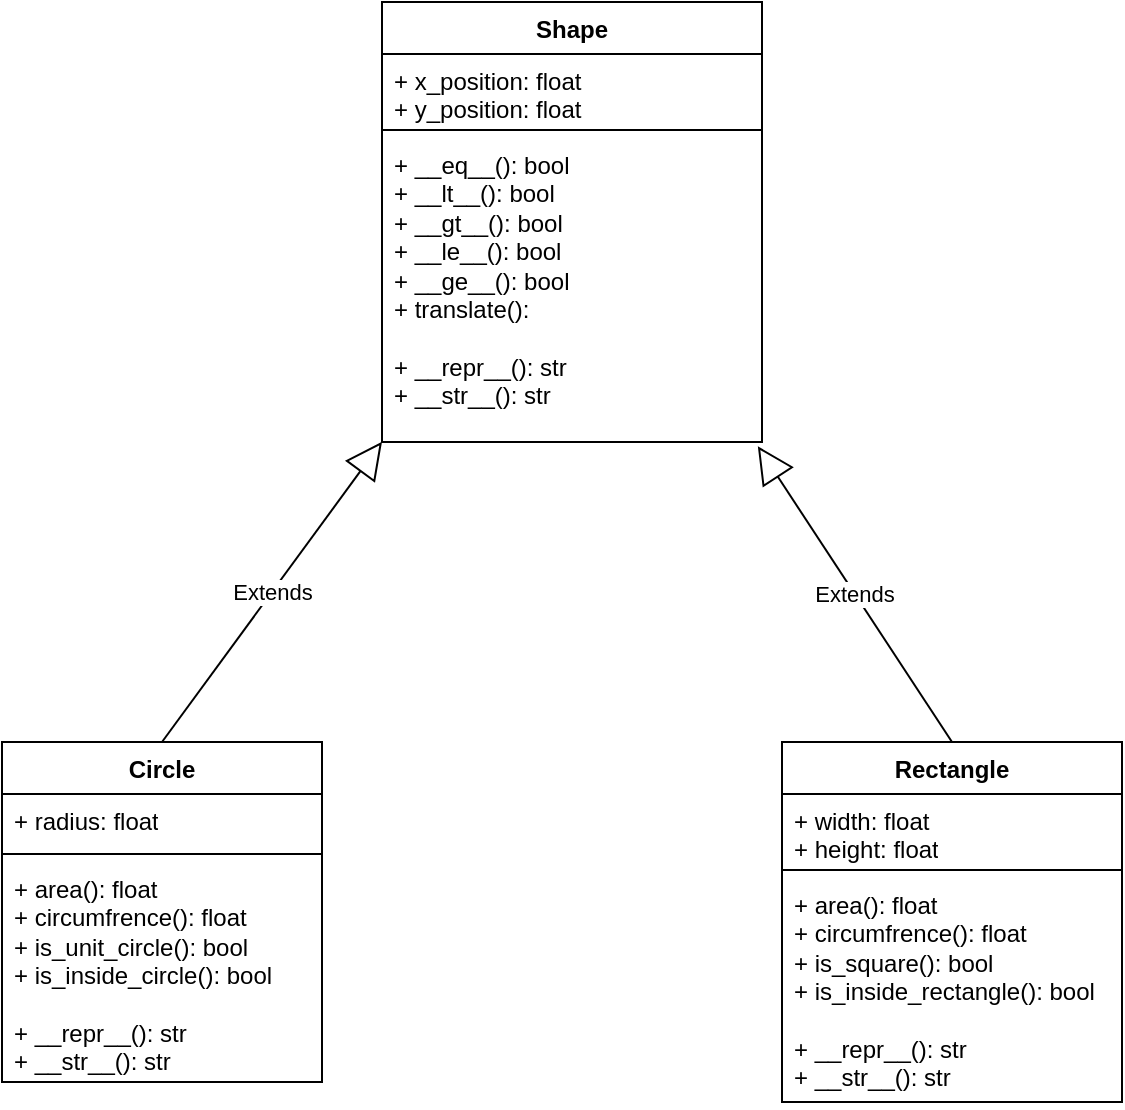 <mxfile version="22.0.2" type="device">
  <diagram name="Page-1" id="jPagU5015DNa-zn7CHGZ">
    <mxGraphModel dx="1256" dy="840" grid="1" gridSize="10" guides="1" tooltips="1" connect="1" arrows="1" fold="1" page="1" pageScale="1" pageWidth="850" pageHeight="1100" math="0" shadow="0">
      <root>
        <mxCell id="0" />
        <mxCell id="1" parent="0" />
        <mxCell id="9p_5jho07hzt4aSOXA9_-1" value="Shape" style="swimlane;fontStyle=1;align=center;verticalAlign=top;childLayout=stackLayout;horizontal=1;startSize=26;horizontalStack=0;resizeParent=1;resizeParentMax=0;resizeLast=0;collapsible=1;marginBottom=0;whiteSpace=wrap;html=1;" parent="1" vertex="1">
          <mxGeometry x="330" y="150" width="190" height="220" as="geometry" />
        </mxCell>
        <mxCell id="9p_5jho07hzt4aSOXA9_-2" value="+ x_position: float&lt;br&gt;+ y_position: float" style="text;strokeColor=none;fillColor=none;align=left;verticalAlign=top;spacingLeft=4;spacingRight=4;overflow=hidden;rotatable=0;points=[[0,0.5],[1,0.5]];portConstraint=eastwest;whiteSpace=wrap;html=1;" parent="9p_5jho07hzt4aSOXA9_-1" vertex="1">
          <mxGeometry y="26" width="190" height="34" as="geometry" />
        </mxCell>
        <mxCell id="9p_5jho07hzt4aSOXA9_-3" value="" style="line;strokeWidth=1;fillColor=none;align=left;verticalAlign=middle;spacingTop=-1;spacingLeft=3;spacingRight=3;rotatable=0;labelPosition=right;points=[];portConstraint=eastwest;strokeColor=inherit;" parent="9p_5jho07hzt4aSOXA9_-1" vertex="1">
          <mxGeometry y="60" width="190" height="8" as="geometry" />
        </mxCell>
        <mxCell id="9p_5jho07hzt4aSOXA9_-4" value="+ __eq__(): bool&lt;br&gt;+ __lt__(): bool&lt;br&gt;+ __gt__(): bool&lt;br&gt;+ __le__(): bool&lt;br&gt;+ __ge__(): bool&lt;br&gt;+ translate():&lt;br&gt;&amp;nbsp;&lt;br&gt;+ __repr__(): str&lt;br&gt;+ __str__(): str" style="text;strokeColor=none;fillColor=none;align=left;verticalAlign=top;spacingLeft=4;spacingRight=4;overflow=hidden;rotatable=0;points=[[0,0.5],[1,0.5]];portConstraint=eastwest;whiteSpace=wrap;html=1;" parent="9p_5jho07hzt4aSOXA9_-1" vertex="1">
          <mxGeometry y="68" width="190" height="152" as="geometry" />
        </mxCell>
        <mxCell id="9p_5jho07hzt4aSOXA9_-13" value="Rectangle" style="swimlane;fontStyle=1;align=center;verticalAlign=top;childLayout=stackLayout;horizontal=1;startSize=26;horizontalStack=0;resizeParent=1;resizeParentMax=0;resizeLast=0;collapsible=1;marginBottom=0;whiteSpace=wrap;html=1;" parent="1" vertex="1">
          <mxGeometry x="530" y="520" width="170" height="180" as="geometry" />
        </mxCell>
        <mxCell id="9p_5jho07hzt4aSOXA9_-14" value="+ width: float&lt;br&gt;+ height: float" style="text;strokeColor=none;fillColor=none;align=left;verticalAlign=top;spacingLeft=4;spacingRight=4;overflow=hidden;rotatable=0;points=[[0,0.5],[1,0.5]];portConstraint=eastwest;whiteSpace=wrap;html=1;" parent="9p_5jho07hzt4aSOXA9_-13" vertex="1">
          <mxGeometry y="26" width="170" height="34" as="geometry" />
        </mxCell>
        <mxCell id="9p_5jho07hzt4aSOXA9_-15" value="" style="line;strokeWidth=1;fillColor=none;align=left;verticalAlign=middle;spacingTop=-1;spacingLeft=3;spacingRight=3;rotatable=0;labelPosition=right;points=[];portConstraint=eastwest;strokeColor=inherit;" parent="9p_5jho07hzt4aSOXA9_-13" vertex="1">
          <mxGeometry y="60" width="170" height="8" as="geometry" />
        </mxCell>
        <mxCell id="9p_5jho07hzt4aSOXA9_-16" value="+ area(): float&lt;br&gt;+ circumfrence(): float&lt;br&gt;+ is_square(): bool&lt;br&gt;+ is_inside_rectangle(): bool&lt;br&gt;&lt;br&gt;+ __repr__(): str&lt;br&gt;+ __str__(): str" style="text;strokeColor=none;fillColor=none;align=left;verticalAlign=top;spacingLeft=4;spacingRight=4;overflow=hidden;rotatable=0;points=[[0,0.5],[1,0.5]];portConstraint=eastwest;whiteSpace=wrap;html=1;" parent="9p_5jho07hzt4aSOXA9_-13" vertex="1">
          <mxGeometry y="68" width="170" height="112" as="geometry" />
        </mxCell>
        <mxCell id="9p_5jho07hzt4aSOXA9_-17" value="Circle" style="swimlane;fontStyle=1;align=center;verticalAlign=top;childLayout=stackLayout;horizontal=1;startSize=26;horizontalStack=0;resizeParent=1;resizeParentMax=0;resizeLast=0;collapsible=1;marginBottom=0;whiteSpace=wrap;html=1;" parent="1" vertex="1">
          <mxGeometry x="140" y="520" width="160" height="170" as="geometry" />
        </mxCell>
        <mxCell id="9p_5jho07hzt4aSOXA9_-18" value="+ radius: float" style="text;strokeColor=none;fillColor=none;align=left;verticalAlign=top;spacingLeft=4;spacingRight=4;overflow=hidden;rotatable=0;points=[[0,0.5],[1,0.5]];portConstraint=eastwest;whiteSpace=wrap;html=1;" parent="9p_5jho07hzt4aSOXA9_-17" vertex="1">
          <mxGeometry y="26" width="160" height="26" as="geometry" />
        </mxCell>
        <mxCell id="9p_5jho07hzt4aSOXA9_-19" value="" style="line;strokeWidth=1;fillColor=none;align=left;verticalAlign=middle;spacingTop=-1;spacingLeft=3;spacingRight=3;rotatable=0;labelPosition=right;points=[];portConstraint=eastwest;strokeColor=inherit;" parent="9p_5jho07hzt4aSOXA9_-17" vertex="1">
          <mxGeometry y="52" width="160" height="8" as="geometry" />
        </mxCell>
        <mxCell id="9p_5jho07hzt4aSOXA9_-20" value="+ area(): float&lt;br&gt;+ circumfrence(): float&lt;br&gt;+ is_unit_circle(): bool&lt;br&gt;+ is_inside_circle(): bool&lt;br&gt;&lt;br&gt;+ __repr__(): str&lt;br&gt;+ __str__(): str" style="text;strokeColor=none;fillColor=none;align=left;verticalAlign=top;spacingLeft=4;spacingRight=4;overflow=hidden;rotatable=0;points=[[0,0.5],[1,0.5]];portConstraint=eastwest;whiteSpace=wrap;html=1;" parent="9p_5jho07hzt4aSOXA9_-17" vertex="1">
          <mxGeometry y="60" width="160" height="110" as="geometry" />
        </mxCell>
        <mxCell id="9p_5jho07hzt4aSOXA9_-23" value="Extends" style="endArrow=block;endSize=16;endFill=0;html=1;rounded=0;exitX=0.5;exitY=0;exitDx=0;exitDy=0;entryX=0;entryY=0.999;entryDx=0;entryDy=0;entryPerimeter=0;" parent="1" source="9p_5jho07hzt4aSOXA9_-17" target="9p_5jho07hzt4aSOXA9_-4" edge="1">
          <mxGeometry width="160" relative="1" as="geometry">
            <mxPoint x="430" y="440" as="sourcePoint" />
            <mxPoint x="330" y="240" as="targetPoint" />
          </mxGeometry>
        </mxCell>
        <mxCell id="9p_5jho07hzt4aSOXA9_-24" value="Extends" style="endArrow=block;endSize=16;endFill=0;html=1;rounded=0;exitX=0.5;exitY=0;exitDx=0;exitDy=0;entryX=0.989;entryY=1.014;entryDx=0;entryDy=0;entryPerimeter=0;" parent="1" source="9p_5jho07hzt4aSOXA9_-13" target="9p_5jho07hzt4aSOXA9_-4" edge="1">
          <mxGeometry width="160" relative="1" as="geometry">
            <mxPoint x="280" y="370" as="sourcePoint" />
            <mxPoint x="519" y="241" as="targetPoint" />
          </mxGeometry>
        </mxCell>
      </root>
    </mxGraphModel>
  </diagram>
</mxfile>
